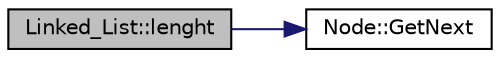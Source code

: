 digraph "Linked_List::lenght"
{
 // LATEX_PDF_SIZE
  edge [fontname="Helvetica",fontsize="10",labelfontname="Helvetica",labelfontsize="10"];
  node [fontname="Helvetica",fontsize="10",shape=record];
  rankdir="LR";
  Node1 [label="Linked_List::lenght",height=0.2,width=0.4,color="black", fillcolor="grey75", style="filled", fontcolor="black",tooltip="Se encarga de obtener la longitud de la lista enlazada."];
  Node1 -> Node2 [color="midnightblue",fontsize="10",style="solid",fontname="Helvetica"];
  Node2 [label="Node::GetNext",height=0.2,width=0.4,color="black", fillcolor="white", style="filled",URL="$classNode.html#a6f8729374beb27838792dc6ef81124e8",tooltip="Getter para el siguiente nodo."];
}
